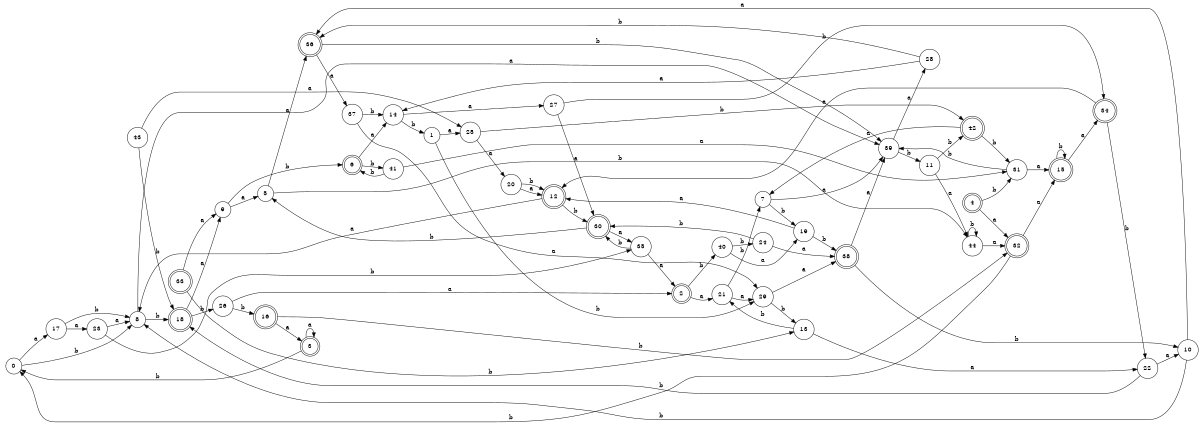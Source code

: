 digraph n36_4 {
__start0 [label="" shape="none"];

rankdir=LR;
size="8,5";

s0 [style="filled", color="black", fillcolor="white" shape="circle", label="0"];
s1 [style="filled", color="black", fillcolor="white" shape="circle", label="1"];
s2 [style="rounded,filled", color="black", fillcolor="white" shape="doublecircle", label="2"];
s3 [style="rounded,filled", color="black", fillcolor="white" shape="doublecircle", label="3"];
s4 [style="rounded,filled", color="black", fillcolor="white" shape="doublecircle", label="4"];
s5 [style="filled", color="black", fillcolor="white" shape="circle", label="5"];
s6 [style="rounded,filled", color="black", fillcolor="white" shape="doublecircle", label="6"];
s7 [style="filled", color="black", fillcolor="white" shape="circle", label="7"];
s8 [style="filled", color="black", fillcolor="white" shape="circle", label="8"];
s9 [style="filled", color="black", fillcolor="white" shape="circle", label="9"];
s10 [style="filled", color="black", fillcolor="white" shape="circle", label="10"];
s11 [style="filled", color="black", fillcolor="white" shape="circle", label="11"];
s12 [style="rounded,filled", color="black", fillcolor="white" shape="doublecircle", label="12"];
s13 [style="filled", color="black", fillcolor="white" shape="circle", label="13"];
s14 [style="filled", color="black", fillcolor="white" shape="circle", label="14"];
s15 [style="rounded,filled", color="black", fillcolor="white" shape="doublecircle", label="15"];
s16 [style="rounded,filled", color="black", fillcolor="white" shape="doublecircle", label="16"];
s17 [style="filled", color="black", fillcolor="white" shape="circle", label="17"];
s18 [style="rounded,filled", color="black", fillcolor="white" shape="doublecircle", label="18"];
s19 [style="filled", color="black", fillcolor="white" shape="circle", label="19"];
s20 [style="filled", color="black", fillcolor="white" shape="circle", label="20"];
s21 [style="filled", color="black", fillcolor="white" shape="circle", label="21"];
s22 [style="filled", color="black", fillcolor="white" shape="circle", label="22"];
s23 [style="filled", color="black", fillcolor="white" shape="circle", label="23"];
s24 [style="filled", color="black", fillcolor="white" shape="circle", label="24"];
s25 [style="filled", color="black", fillcolor="white" shape="circle", label="25"];
s26 [style="filled", color="black", fillcolor="white" shape="circle", label="26"];
s27 [style="filled", color="black", fillcolor="white" shape="circle", label="27"];
s28 [style="filled", color="black", fillcolor="white" shape="circle", label="28"];
s29 [style="filled", color="black", fillcolor="white" shape="circle", label="29"];
s30 [style="rounded,filled", color="black", fillcolor="white" shape="doublecircle", label="30"];
s31 [style="filled", color="black", fillcolor="white" shape="circle", label="31"];
s32 [style="rounded,filled", color="black", fillcolor="white" shape="doublecircle", label="32"];
s33 [style="rounded,filled", color="black", fillcolor="white" shape="doublecircle", label="33"];
s34 [style="rounded,filled", color="black", fillcolor="white" shape="doublecircle", label="34"];
s35 [style="filled", color="black", fillcolor="white" shape="circle", label="35"];
s36 [style="rounded,filled", color="black", fillcolor="white" shape="doublecircle", label="36"];
s37 [style="filled", color="black", fillcolor="white" shape="circle", label="37"];
s38 [style="rounded,filled", color="black", fillcolor="white" shape="doublecircle", label="38"];
s39 [style="filled", color="black", fillcolor="white" shape="circle", label="39"];
s40 [style="filled", color="black", fillcolor="white" shape="circle", label="40"];
s41 [style="filled", color="black", fillcolor="white" shape="circle", label="41"];
s42 [style="rounded,filled", color="black", fillcolor="white" shape="doublecircle", label="42"];
s43 [style="filled", color="black", fillcolor="white" shape="circle", label="43"];
s44 [style="filled", color="black", fillcolor="white" shape="circle", label="44"];
s0 -> s17 [label="a"];
s0 -> s8 [label="b"];
s1 -> s25 [label="a"];
s1 -> s29 [label="b"];
s2 -> s21 [label="a"];
s2 -> s40 [label="b"];
s3 -> s3 [label="a"];
s3 -> s0 [label="b"];
s4 -> s32 [label="a"];
s4 -> s31 [label="b"];
s5 -> s36 [label="a"];
s5 -> s44 [label="b"];
s6 -> s14 [label="a"];
s6 -> s41 [label="b"];
s7 -> s39 [label="a"];
s7 -> s19 [label="b"];
s8 -> s39 [label="a"];
s8 -> s18 [label="b"];
s9 -> s5 [label="a"];
s9 -> s6 [label="b"];
s10 -> s36 [label="a"];
s10 -> s8 [label="b"];
s11 -> s44 [label="a"];
s11 -> s42 [label="b"];
s12 -> s8 [label="a"];
s12 -> s30 [label="b"];
s13 -> s22 [label="a"];
s13 -> s21 [label="b"];
s14 -> s27 [label="a"];
s14 -> s1 [label="b"];
s15 -> s34 [label="a"];
s15 -> s15 [label="b"];
s16 -> s3 [label="a"];
s16 -> s32 [label="b"];
s17 -> s23 [label="a"];
s17 -> s8 [label="b"];
s18 -> s9 [label="a"];
s18 -> s26 [label="b"];
s19 -> s12 [label="a"];
s19 -> s38 [label="b"];
s20 -> s12 [label="a"];
s20 -> s12 [label="b"];
s21 -> s29 [label="a"];
s21 -> s7 [label="b"];
s22 -> s10 [label="a"];
s22 -> s18 [label="b"];
s23 -> s8 [label="a"];
s23 -> s35 [label="b"];
s24 -> s38 [label="a"];
s24 -> s30 [label="b"];
s25 -> s20 [label="a"];
s25 -> s42 [label="b"];
s26 -> s2 [label="a"];
s26 -> s16 [label="b"];
s27 -> s30 [label="a"];
s27 -> s34 [label="b"];
s28 -> s14 [label="a"];
s28 -> s36 [label="b"];
s29 -> s38 [label="a"];
s29 -> s13 [label="b"];
s30 -> s35 [label="a"];
s30 -> s5 [label="b"];
s31 -> s15 [label="a"];
s31 -> s39 [label="b"];
s32 -> s15 [label="a"];
s32 -> s0 [label="b"];
s33 -> s9 [label="a"];
s33 -> s13 [label="b"];
s34 -> s12 [label="a"];
s34 -> s22 [label="b"];
s35 -> s2 [label="a"];
s35 -> s30 [label="b"];
s36 -> s37 [label="a"];
s36 -> s39 [label="b"];
s37 -> s29 [label="a"];
s37 -> s14 [label="b"];
s38 -> s39 [label="a"];
s38 -> s10 [label="b"];
s39 -> s28 [label="a"];
s39 -> s11 [label="b"];
s40 -> s19 [label="a"];
s40 -> s24 [label="b"];
s41 -> s31 [label="a"];
s41 -> s6 [label="b"];
s42 -> s7 [label="a"];
s42 -> s31 [label="b"];
s43 -> s25 [label="a"];
s43 -> s18 [label="b"];
s44 -> s32 [label="a"];
s44 -> s44 [label="b"];

}